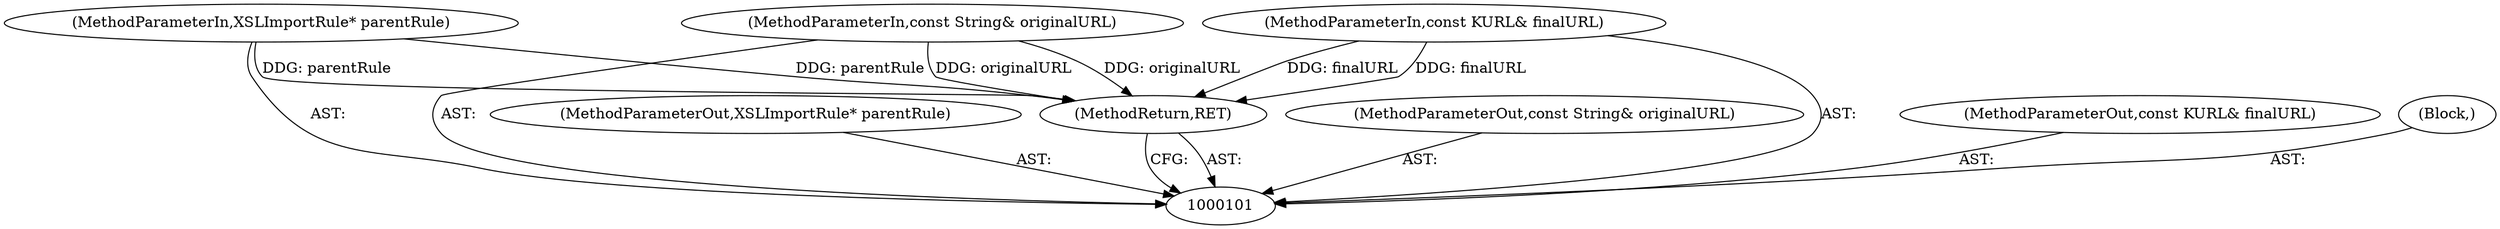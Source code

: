 digraph "0_Chrome_0220f39fac21d169a834ef91de362f4169f2eef5" {
"1000106" [label="(MethodReturn,RET)"];
"1000102" [label="(MethodParameterIn,XSLImportRule* parentRule)"];
"1000113" [label="(MethodParameterOut,XSLImportRule* parentRule)"];
"1000103" [label="(MethodParameterIn,const String& originalURL)"];
"1000114" [label="(MethodParameterOut,const String& originalURL)"];
"1000104" [label="(MethodParameterIn,const KURL& finalURL)"];
"1000115" [label="(MethodParameterOut,const KURL& finalURL)"];
"1000105" [label="(Block,)"];
"1000106" -> "1000101"  [label="AST: "];
"1000106" -> "1000101"  [label="CFG: "];
"1000104" -> "1000106"  [label="DDG: finalURL"];
"1000103" -> "1000106"  [label="DDG: originalURL"];
"1000102" -> "1000106"  [label="DDG: parentRule"];
"1000102" -> "1000101"  [label="AST: "];
"1000102" -> "1000106"  [label="DDG: parentRule"];
"1000113" -> "1000101"  [label="AST: "];
"1000103" -> "1000101"  [label="AST: "];
"1000103" -> "1000106"  [label="DDG: originalURL"];
"1000114" -> "1000101"  [label="AST: "];
"1000104" -> "1000101"  [label="AST: "];
"1000104" -> "1000106"  [label="DDG: finalURL"];
"1000115" -> "1000101"  [label="AST: "];
"1000105" -> "1000101"  [label="AST: "];
}
